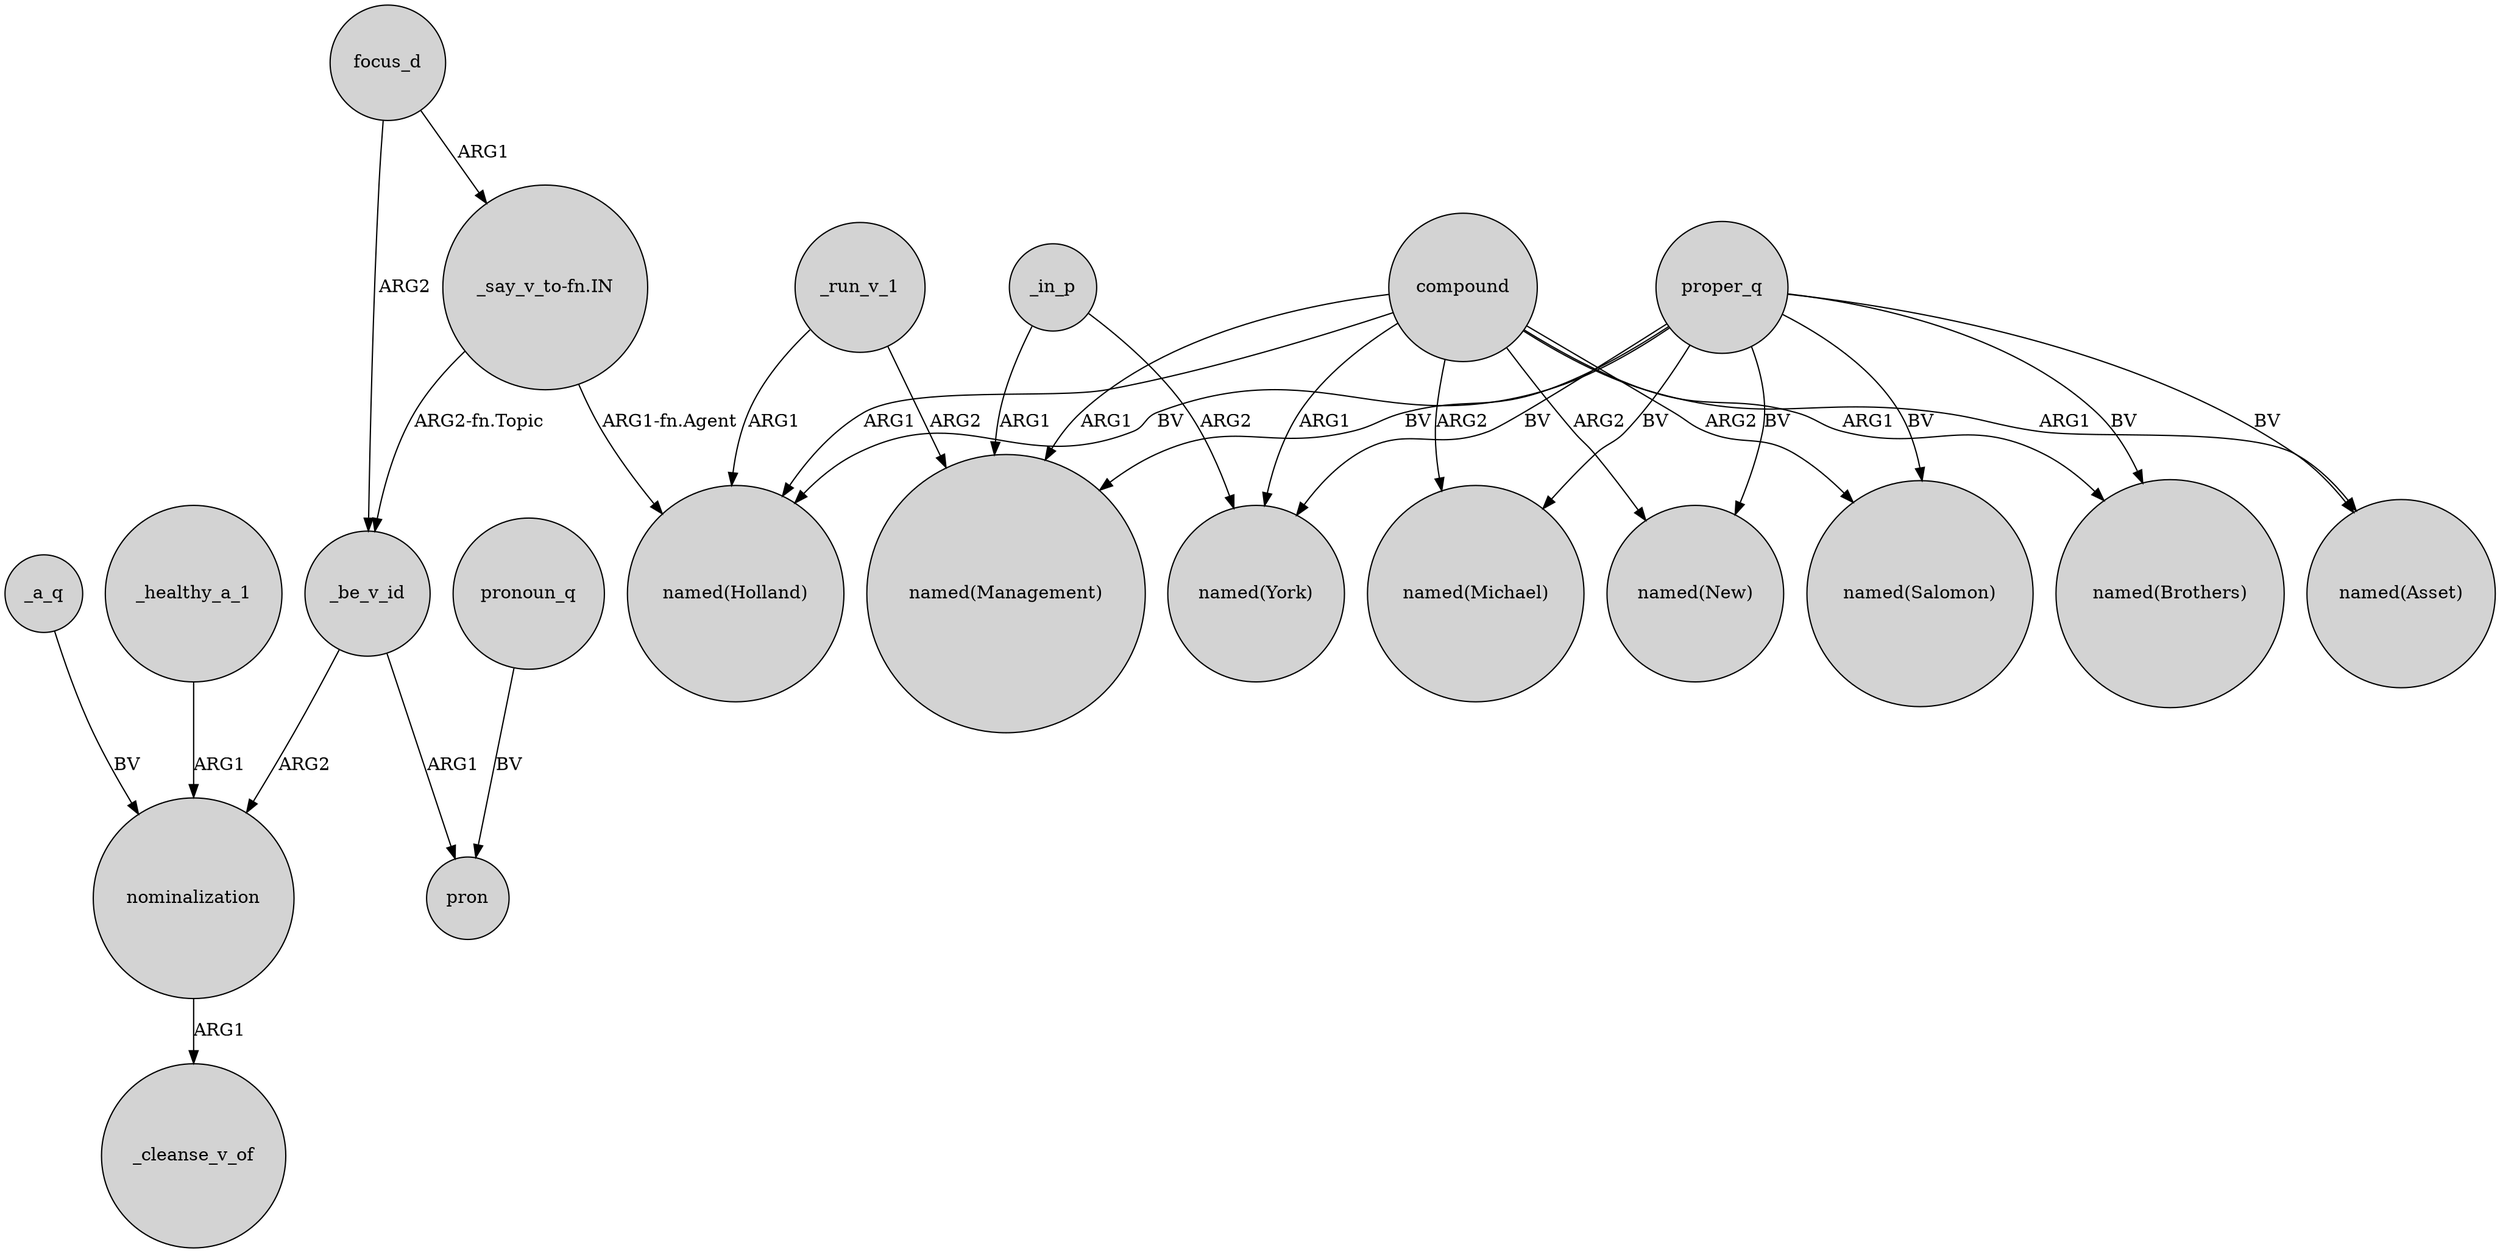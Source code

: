 digraph {
	node [shape=circle style=filled]
	focus_d -> _be_v_id [label=ARG2]
	compound -> "named(Holland)" [label=ARG1]
	compound -> "named(New)" [label=ARG2]
	proper_q -> "named(Brothers)" [label=BV]
	proper_q -> "named(New)" [label=BV]
	proper_q -> "named(Holland)" [label=BV]
	_run_v_1 -> "named(Holland)" [label=ARG1]
	_in_p -> "named(Management)" [label=ARG1]
	proper_q -> "named(Asset)" [label=BV]
	_a_q -> nominalization [label=BV]
	_be_v_id -> pron [label=ARG1]
	compound -> "named(Brothers)" [label=ARG1]
	proper_q -> "named(Michael)" [label=BV]
	"_say_v_to-fn.IN" -> _be_v_id [label="ARG2-fn.Topic"]
	nominalization -> _cleanse_v_of [label=ARG1]
	pronoun_q -> pron [label=BV]
	compound -> "named(York)" [label=ARG1]
	proper_q -> "named(Salomon)" [label=BV]
	_be_v_id -> nominalization [label=ARG2]
	"_say_v_to-fn.IN" -> "named(Holland)" [label="ARG1-fn.Agent"]
	_run_v_1 -> "named(Management)" [label=ARG2]
	compound -> "named(Salomon)" [label=ARG2]
	_in_p -> "named(York)" [label=ARG2]
	_healthy_a_1 -> nominalization [label=ARG1]
	compound -> "named(Management)" [label=ARG1]
	proper_q -> "named(York)" [label=BV]
	compound -> "named(Michael)" [label=ARG2]
	proper_q -> "named(Management)" [label=BV]
	compound -> "named(Asset)" [label=ARG1]
	focus_d -> "_say_v_to-fn.IN" [label=ARG1]
}
